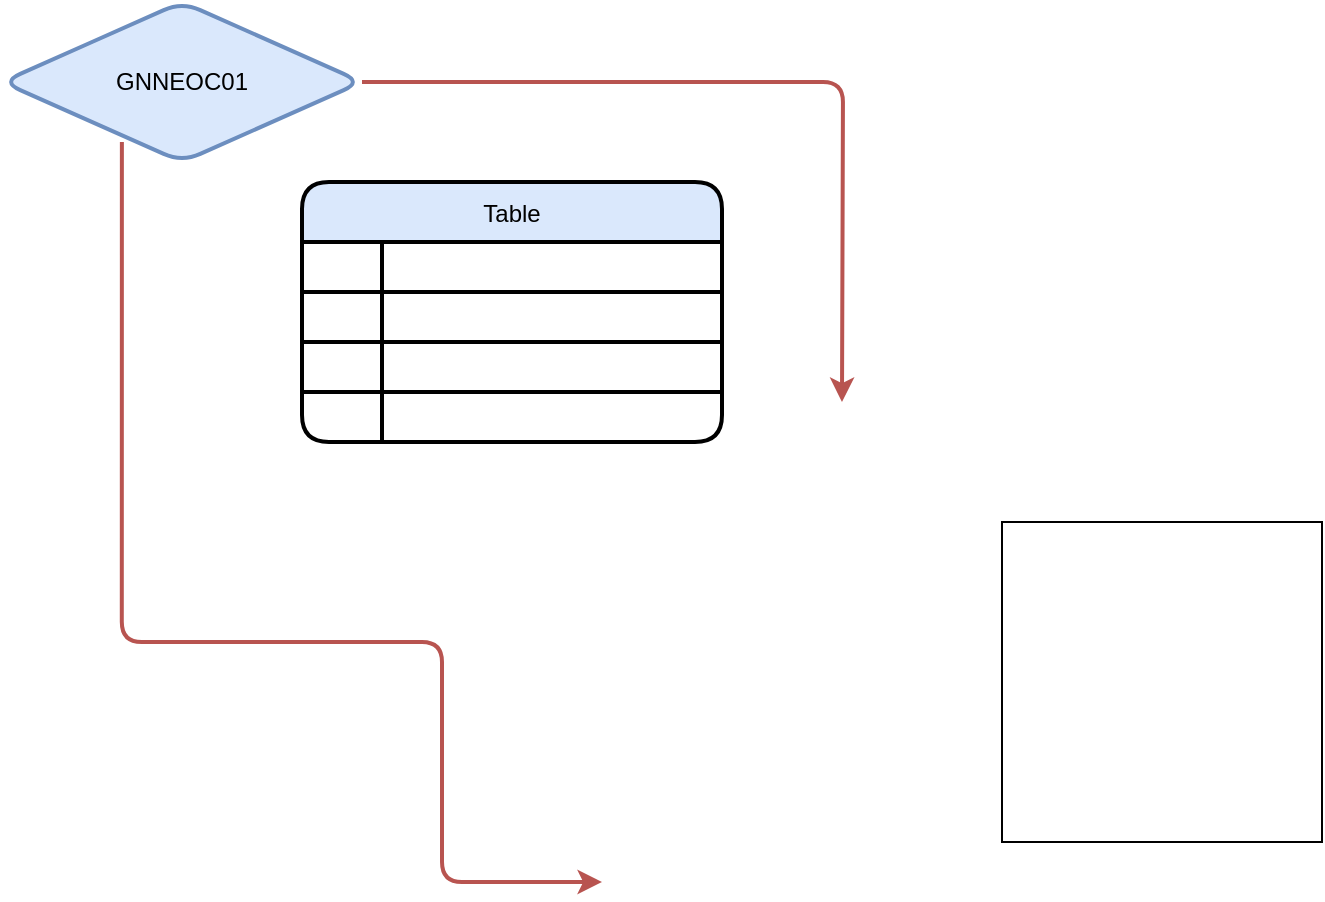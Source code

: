 <mxfile version="20.3.6" type="github">
  <diagram id="R2lEEEUBdFMjLlhIrx00" name="Page-1">
    <mxGraphModel dx="1421" dy="772" grid="1" gridSize="10" guides="1" tooltips="1" connect="1" arrows="1" fold="1" page="1" pageScale="1" pageWidth="827" pageHeight="1169" math="0" shadow="0" extFonts="Permanent Marker^https://fonts.googleapis.com/css?family=Permanent+Marker">
      <root>
        <mxCell id="0" />
        <mxCell id="1" parent="0" />
        <mxCell id="01idJhSZlLRtghU_HD-t-495" style="edgeStyle=orthogonalEdgeStyle;rounded=1;orthogonalLoop=1;jettySize=auto;html=1;exitX=1;exitY=0.5;exitDx=0;exitDy=0;fillColor=#f8cecc;strokeColor=#B85450;strokeWidth=2;" edge="1" parent="1" source="01idJhSZlLRtghU_HD-t-403">
          <mxGeometry relative="1" as="geometry">
            <mxPoint x="500" y="230" as="targetPoint" />
          </mxGeometry>
        </mxCell>
        <mxCell id="01idJhSZlLRtghU_HD-t-403" value="GNNEOC01" style="rhombus;whiteSpace=wrap;html=1;rounded=1;shadow=0;sketch=0;strokeWidth=2;fillColor=#dae8fc;strokeColor=#6c8ebf;" vertex="1" parent="1">
          <mxGeometry x="80" y="30" width="180" height="80" as="geometry" />
        </mxCell>
        <mxCell id="01idJhSZlLRtghU_HD-t-496" style="edgeStyle=orthogonalEdgeStyle;rounded=1;orthogonalLoop=1;jettySize=auto;html=1;exitX=0.333;exitY=0.875;exitDx=0;exitDy=0;fillColor=#f8cecc;strokeColor=#B85450;strokeWidth=2;exitPerimeter=0;" edge="1" parent="1" source="01idJhSZlLRtghU_HD-t-403">
          <mxGeometry relative="1" as="geometry">
            <mxPoint x="380" y="470" as="targetPoint" />
            <mxPoint x="140" y="310" as="sourcePoint" />
            <Array as="points">
              <mxPoint x="140" y="350" />
              <mxPoint x="300" y="350" />
              <mxPoint x="300" y="470" />
            </Array>
          </mxGeometry>
        </mxCell>
        <mxCell id="01idJhSZlLRtghU_HD-t-497" value="" style="whiteSpace=wrap;html=1;aspect=fixed;" vertex="1" parent="1">
          <mxGeometry x="580" y="290" width="160" height="160" as="geometry" />
        </mxCell>
        <mxCell id="01idJhSZlLRtghU_HD-t-498" value="Table" style="shape=table;startSize=30;container=1;collapsible=0;childLayout=tableLayout;rounded=1;fillColor=#dae8fc;strokeColor=default;strokeWidth=2;perimeterSpacing=0;swimlaneLine=1;" vertex="1" parent="1">
          <mxGeometry x="230" y="120" width="210" height="130" as="geometry" />
        </mxCell>
        <mxCell id="01idJhSZlLRtghU_HD-t-499" value="" style="shape=tableRow;horizontal=0;startSize=0;swimlaneHead=0;swimlaneBody=0;top=0;left=0;bottom=0;right=0;collapsible=0;dropTarget=0;fillColor=none;points=[[0,0.5],[1,0.5]];portConstraint=eastwest;" vertex="1" parent="01idJhSZlLRtghU_HD-t-498">
          <mxGeometry y="30" width="210" height="25" as="geometry" />
        </mxCell>
        <mxCell id="01idJhSZlLRtghU_HD-t-500" value="" style="shape=partialRectangle;html=1;whiteSpace=wrap;connectable=0;overflow=hidden;fillColor=none;top=0;left=0;bottom=0;right=0;pointerEvents=1;" vertex="1" parent="01idJhSZlLRtghU_HD-t-499">
          <mxGeometry width="40" height="25" as="geometry">
            <mxRectangle width="40" height="25" as="alternateBounds" />
          </mxGeometry>
        </mxCell>
        <mxCell id="01idJhSZlLRtghU_HD-t-501" value="" style="shape=partialRectangle;html=1;whiteSpace=wrap;connectable=0;overflow=hidden;fillColor=none;top=0;left=0;bottom=0;right=0;pointerEvents=1;" vertex="1" parent="01idJhSZlLRtghU_HD-t-499">
          <mxGeometry x="40" width="170" height="25" as="geometry">
            <mxRectangle width="170" height="25" as="alternateBounds" />
          </mxGeometry>
        </mxCell>
        <mxCell id="01idJhSZlLRtghU_HD-t-518" style="shape=tableRow;horizontal=0;startSize=0;swimlaneHead=0;swimlaneBody=0;top=0;left=0;bottom=0;right=0;collapsible=0;dropTarget=0;fillColor=none;points=[[0,0.5],[1,0.5]];portConstraint=eastwest;" vertex="1" parent="01idJhSZlLRtghU_HD-t-498">
          <mxGeometry y="55" width="210" height="25" as="geometry" />
        </mxCell>
        <mxCell id="01idJhSZlLRtghU_HD-t-519" style="shape=partialRectangle;html=1;whiteSpace=wrap;connectable=0;overflow=hidden;fillColor=none;top=0;left=0;bottom=0;right=0;pointerEvents=1;" vertex="1" parent="01idJhSZlLRtghU_HD-t-518">
          <mxGeometry width="40" height="25" as="geometry">
            <mxRectangle width="40" height="25" as="alternateBounds" />
          </mxGeometry>
        </mxCell>
        <mxCell id="01idJhSZlLRtghU_HD-t-520" style="shape=partialRectangle;html=1;whiteSpace=wrap;connectable=0;overflow=hidden;fillColor=none;top=0;left=0;bottom=0;right=0;pointerEvents=1;" vertex="1" parent="01idJhSZlLRtghU_HD-t-518">
          <mxGeometry x="40" width="170" height="25" as="geometry">
            <mxRectangle width="170" height="25" as="alternateBounds" />
          </mxGeometry>
        </mxCell>
        <mxCell id="01idJhSZlLRtghU_HD-t-521" style="shape=tableRow;horizontal=0;startSize=0;swimlaneHead=0;swimlaneBody=0;top=0;left=0;bottom=0;right=0;collapsible=0;dropTarget=0;fillColor=none;points=[[0,0.5],[1,0.5]];portConstraint=eastwest;" vertex="1" parent="01idJhSZlLRtghU_HD-t-498">
          <mxGeometry y="80" width="210" height="25" as="geometry" />
        </mxCell>
        <mxCell id="01idJhSZlLRtghU_HD-t-522" style="shape=partialRectangle;html=1;whiteSpace=wrap;connectable=0;overflow=hidden;fillColor=none;top=0;left=0;bottom=0;right=0;pointerEvents=1;" vertex="1" parent="01idJhSZlLRtghU_HD-t-521">
          <mxGeometry width="40" height="25" as="geometry">
            <mxRectangle width="40" height="25" as="alternateBounds" />
          </mxGeometry>
        </mxCell>
        <mxCell id="01idJhSZlLRtghU_HD-t-523" style="shape=partialRectangle;html=1;whiteSpace=wrap;connectable=0;overflow=hidden;fillColor=none;top=0;left=0;bottom=0;right=0;pointerEvents=1;" vertex="1" parent="01idJhSZlLRtghU_HD-t-521">
          <mxGeometry x="40" width="170" height="25" as="geometry">
            <mxRectangle width="170" height="25" as="alternateBounds" />
          </mxGeometry>
        </mxCell>
        <mxCell id="01idJhSZlLRtghU_HD-t-524" style="shape=tableRow;horizontal=0;startSize=0;swimlaneHead=0;swimlaneBody=0;top=0;left=0;bottom=0;right=0;collapsible=0;dropTarget=0;fillColor=none;points=[[0,0.5],[1,0.5]];portConstraint=eastwest;" vertex="1" parent="01idJhSZlLRtghU_HD-t-498">
          <mxGeometry y="105" width="210" height="25" as="geometry" />
        </mxCell>
        <mxCell id="01idJhSZlLRtghU_HD-t-525" style="shape=partialRectangle;html=1;whiteSpace=wrap;connectable=0;overflow=hidden;fillColor=none;top=0;left=0;bottom=0;right=0;pointerEvents=1;" vertex="1" parent="01idJhSZlLRtghU_HD-t-524">
          <mxGeometry width="40" height="25" as="geometry">
            <mxRectangle width="40" height="25" as="alternateBounds" />
          </mxGeometry>
        </mxCell>
        <mxCell id="01idJhSZlLRtghU_HD-t-526" style="shape=partialRectangle;html=1;whiteSpace=wrap;connectable=0;overflow=hidden;fillColor=none;top=0;left=0;bottom=0;right=0;pointerEvents=1;" vertex="1" parent="01idJhSZlLRtghU_HD-t-524">
          <mxGeometry x="40" width="170" height="25" as="geometry">
            <mxRectangle width="170" height="25" as="alternateBounds" />
          </mxGeometry>
        </mxCell>
      </root>
    </mxGraphModel>
  </diagram>
</mxfile>
